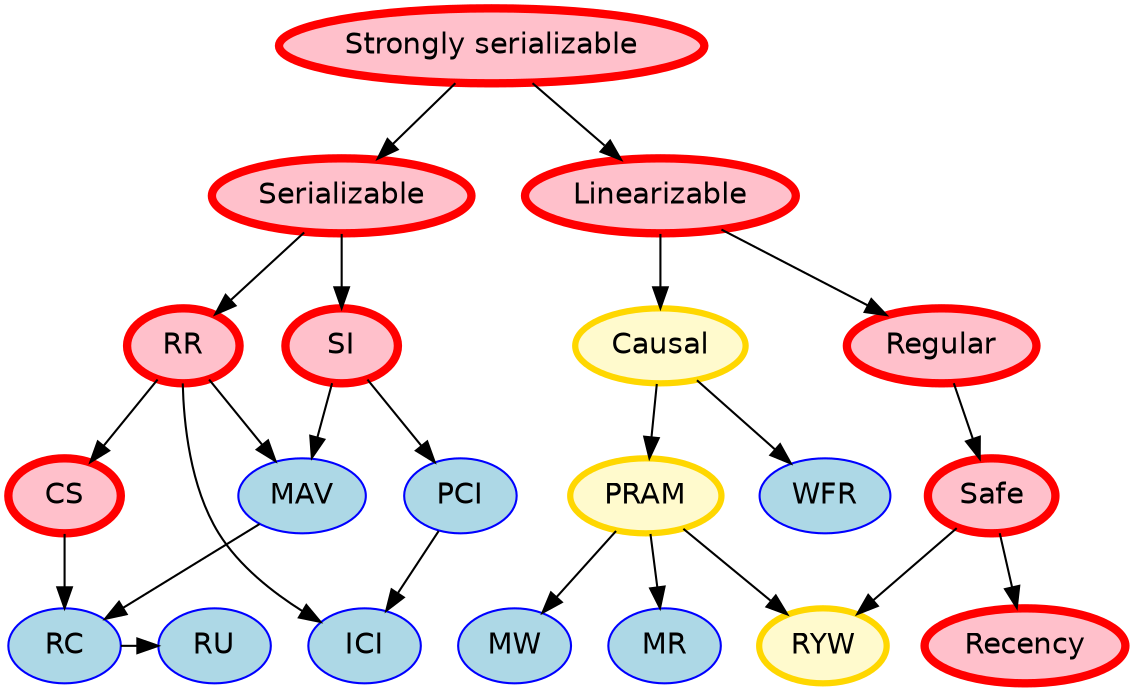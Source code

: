// This information was taken from:

// Highly Available Transactions: Virtues and Limitations
// Peter Bailis, Aaron Davidson, Alan Fekete, Ali Ghodsi, Joseph M. Hellerstein, Ion Stoica
// http://www.bailis.org/papers/hat-vldb2014.pdf

digraph ConsistencyModels {

bgcolor="transparent";
node [fontname="Helvetica"];

subgraph Available {
	node [style=filled,color=blue,fillcolor="LightBlue", penwidth=1];       

        {
                rank=same;
                RU;
                RC;
        }
        MAV;
        ICI;
        PCI;
        WFR;
        MR;
        MW;
}

subgraph Sticky {
	node [style=filled,color="Gold",fillcolor="LemonChiffon", penwidth=3];       

        RYW;
        PRAM;
        Causal;        
}

subgraph Unavailable {
	node [style=filled,color=red,fillcolor="Pink", penwidth=4];
        
        CS;
        RR;
        SI;
        OSR [label="Serializable"];
        Recency;
        Safe;
        Regular;
        Linearizable;
        StrongOSR [label="Strongly serializable"];
}

// Unavailable <- Unavailable
StrongOSR -> Linearizable -> Regular -> Safe -> Recency;
StrongOSR -> OSR -> RR -> CS;
OSR -> SI;

// Sticky <-  Unavailable
Safe -> RYW;
Linearizable -> Causal;

// Sticky <- Sticky
Causal -> PRAM -> RYW;

// Available <- Unavailable
CS -> RC;
RR -> MAV;
SI -> MAV;
SI -> PCI;
RR -> ICI;

// Available <- Sticky
Causal -> WFR;
PRAM -> MR;
PRAM -> MW;

// Available <- Available
MAV -> RC -> RU;
PCI -> ICI;

}
